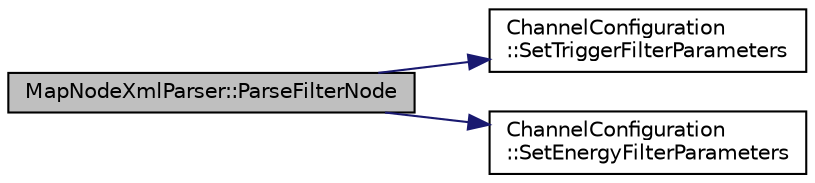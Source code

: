 digraph "MapNodeXmlParser::ParseFilterNode"
{
  edge [fontname="Helvetica",fontsize="10",labelfontname="Helvetica",labelfontsize="10"];
  node [fontname="Helvetica",fontsize="10",shape=record];
  rankdir="LR";
  Node1 [label="MapNodeXmlParser::ParseFilterNode",height=0.2,width=0.4,color="black", fillcolor="grey75", style="filled", fontcolor="black"];
  Node1 -> Node2 [color="midnightblue",fontsize="10",style="solid",fontname="Helvetica"];
  Node2 [label="ChannelConfiguration\l::SetTriggerFilterParameters",height=0.2,width=0.4,color="black", fillcolor="white", style="filled",URL="$d6/d20/class_channel_configuration.html#a14a489c26765ef4ee286624b96047652"];
  Node1 -> Node3 [color="midnightblue",fontsize="10",style="solid",fontname="Helvetica"];
  Node3 [label="ChannelConfiguration\l::SetEnergyFilterParameters",height=0.2,width=0.4,color="black", fillcolor="white", style="filled",URL="$d6/d20/class_channel_configuration.html#a221d615a09d28725bd4cbbe1ee07a24a"];
}
